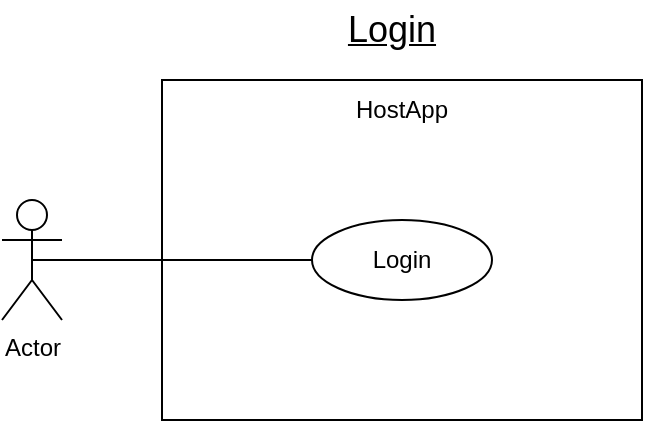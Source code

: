 <mxfile version="21.3.0" type="device">
  <diagram name="Página-1" id="Zw9kJd7RxNHNiJt8LdYq">
    <mxGraphModel dx="954" dy="584" grid="1" gridSize="10" guides="1" tooltips="1" connect="1" arrows="1" fold="1" page="1" pageScale="1" pageWidth="827" pageHeight="1169" math="0" shadow="0">
      <root>
        <mxCell id="0" />
        <mxCell id="1" parent="0" />
        <mxCell id="l7xRKMgASYydZYV0aW_U-1" value="Actor" style="shape=umlActor;verticalLabelPosition=bottom;verticalAlign=top;html=1;outlineConnect=0;" vertex="1" parent="1">
          <mxGeometry x="200" y="180" width="30" height="60" as="geometry" />
        </mxCell>
        <mxCell id="l7xRKMgASYydZYV0aW_U-2" value="" style="rounded=0;whiteSpace=wrap;html=1;" vertex="1" parent="1">
          <mxGeometry x="280" y="120" width="240" height="170" as="geometry" />
        </mxCell>
        <mxCell id="l7xRKMgASYydZYV0aW_U-3" value="HostApp" style="text;html=1;strokeColor=none;fillColor=none;align=center;verticalAlign=middle;whiteSpace=wrap;rounded=0;" vertex="1" parent="1">
          <mxGeometry x="370" y="120" width="60" height="30" as="geometry" />
        </mxCell>
        <mxCell id="l7xRKMgASYydZYV0aW_U-4" value="Login" style="ellipse;whiteSpace=wrap;html=1;" vertex="1" parent="1">
          <mxGeometry x="355" y="190" width="90" height="40" as="geometry" />
        </mxCell>
        <mxCell id="l7xRKMgASYydZYV0aW_U-5" value="" style="endArrow=none;html=1;rounded=0;exitX=0.5;exitY=0.5;exitDx=0;exitDy=0;exitPerimeter=0;" edge="1" parent="1" source="l7xRKMgASYydZYV0aW_U-1" target="l7xRKMgASYydZYV0aW_U-4">
          <mxGeometry width="50" height="50" relative="1" as="geometry">
            <mxPoint x="390" y="30" as="sourcePoint" />
            <mxPoint x="440" y="-20" as="targetPoint" />
          </mxGeometry>
        </mxCell>
        <mxCell id="l7xRKMgASYydZYV0aW_U-6" value="&lt;font style=&quot;font-size: 18px;&quot;&gt;&lt;u&gt;Login&lt;/u&gt;&lt;/font&gt;" style="text;html=1;strokeColor=none;fillColor=none;align=center;verticalAlign=middle;whiteSpace=wrap;rounded=0;" vertex="1" parent="1">
          <mxGeometry x="280" y="80" width="230" height="30" as="geometry" />
        </mxCell>
      </root>
    </mxGraphModel>
  </diagram>
</mxfile>
